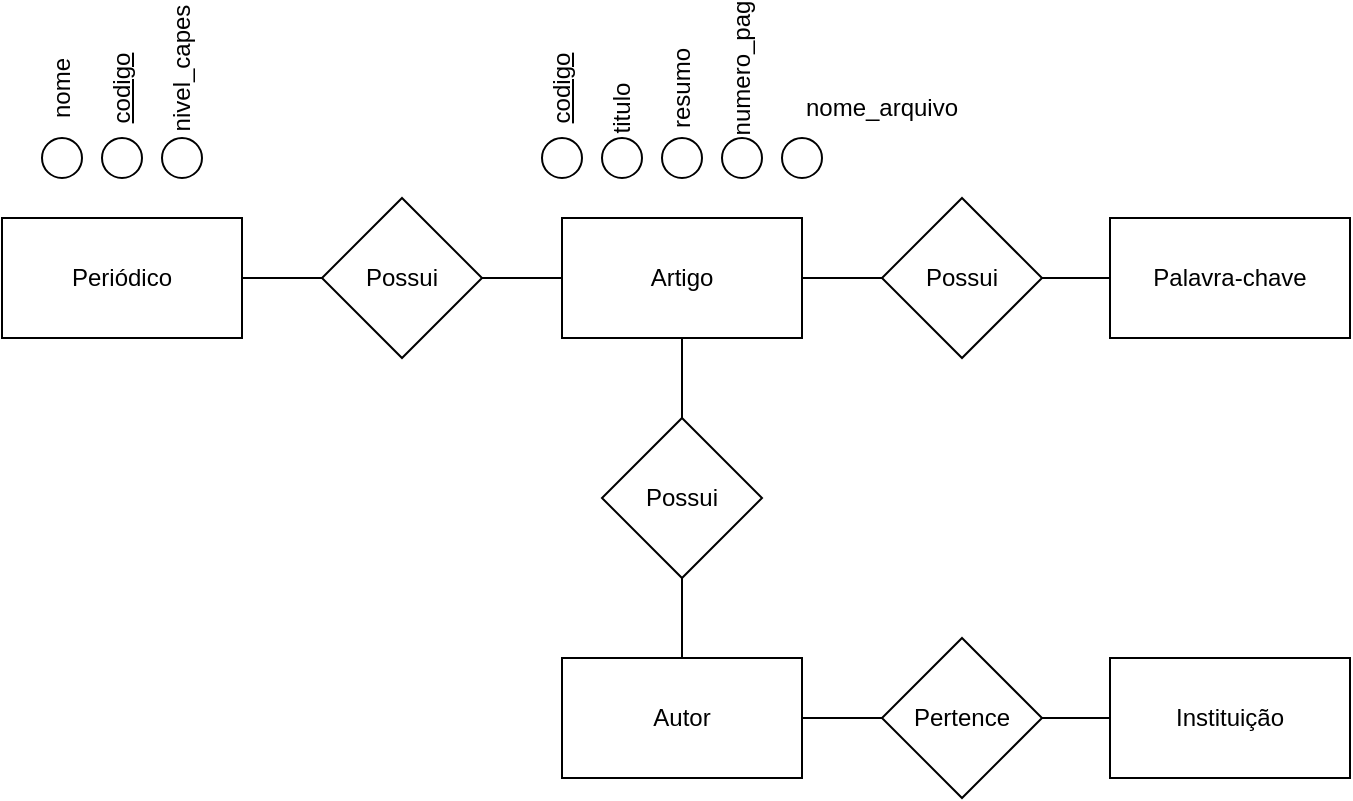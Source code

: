 <mxfile version="17.4.2" type="github">
  <diagram id="WE4whns2kFeRJ1LoJbnL" name="Page-1">
    <mxGraphModel dx="782" dy="680" grid="1" gridSize="10" guides="1" tooltips="1" connect="1" arrows="1" fold="1" page="1" pageScale="1" pageWidth="827" pageHeight="1169" math="0" shadow="0">
      <root>
        <mxCell id="0" />
        <mxCell id="1" parent="0" />
        <mxCell id="R4fG3NAuj6PLqM9LpVuU-1" value="Artigo" style="rounded=0;whiteSpace=wrap;html=1;" parent="1" vertex="1">
          <mxGeometry x="280" y="160" width="120" height="60" as="geometry" />
        </mxCell>
        <mxCell id="R4fG3NAuj6PLqM9LpVuU-2" value="Possui" style="rhombus;whiteSpace=wrap;html=1;" parent="1" vertex="1">
          <mxGeometry x="440" y="150" width="80" height="80" as="geometry" />
        </mxCell>
        <mxCell id="R4fG3NAuj6PLqM9LpVuU-3" value="Palavra-chave" style="rounded=0;whiteSpace=wrap;html=1;" parent="1" vertex="1">
          <mxGeometry x="554" y="160" width="120" height="60" as="geometry" />
        </mxCell>
        <mxCell id="R4fG3NAuj6PLqM9LpVuU-4" value="Possui" style="rhombus;whiteSpace=wrap;html=1;" parent="1" vertex="1">
          <mxGeometry x="300" y="260" width="80" height="80" as="geometry" />
        </mxCell>
        <mxCell id="R4fG3NAuj6PLqM9LpVuU-5" value="Autor" style="rounded=0;whiteSpace=wrap;html=1;" parent="1" vertex="1">
          <mxGeometry x="280" y="380" width="120" height="60" as="geometry" />
        </mxCell>
        <mxCell id="R4fG3NAuj6PLqM9LpVuU-6" value="Pertence" style="rhombus;whiteSpace=wrap;html=1;" parent="1" vertex="1">
          <mxGeometry x="440" y="370" width="80" height="80" as="geometry" />
        </mxCell>
        <mxCell id="R4fG3NAuj6PLqM9LpVuU-7" value="Instituição" style="rounded=0;whiteSpace=wrap;html=1;" parent="1" vertex="1">
          <mxGeometry x="554" y="380" width="120" height="60" as="geometry" />
        </mxCell>
        <mxCell id="R4fG3NAuj6PLqM9LpVuU-8" value="Possui" style="rhombus;whiteSpace=wrap;html=1;" parent="1" vertex="1">
          <mxGeometry x="160" y="150" width="80" height="80" as="geometry" />
        </mxCell>
        <mxCell id="R4fG3NAuj6PLqM9LpVuU-9" value="Periódico" style="rounded=0;whiteSpace=wrap;html=1;" parent="1" vertex="1">
          <mxGeometry y="160" width="120" height="60" as="geometry" />
        </mxCell>
        <mxCell id="R4fG3NAuj6PLqM9LpVuU-10" value="" style="endArrow=none;html=1;rounded=0;entryX=0;entryY=0.5;entryDx=0;entryDy=0;exitX=1;exitY=0.5;exitDx=0;exitDy=0;" parent="1" source="R4fG3NAuj6PLqM9LpVuU-9" target="R4fG3NAuj6PLqM9LpVuU-8" edge="1">
          <mxGeometry width="50" height="50" relative="1" as="geometry">
            <mxPoint x="130" y="270" as="sourcePoint" />
            <mxPoint x="180" y="220" as="targetPoint" />
          </mxGeometry>
        </mxCell>
        <mxCell id="R4fG3NAuj6PLqM9LpVuU-11" value="" style="endArrow=none;html=1;rounded=0;exitX=1;exitY=0.5;exitDx=0;exitDy=0;entryX=0;entryY=0.5;entryDx=0;entryDy=0;" parent="1" source="R4fG3NAuj6PLqM9LpVuU-8" target="R4fG3NAuj6PLqM9LpVuU-1" edge="1">
          <mxGeometry width="50" height="50" relative="1" as="geometry">
            <mxPoint x="240" y="200" as="sourcePoint" />
            <mxPoint x="290" y="150" as="targetPoint" />
          </mxGeometry>
        </mxCell>
        <mxCell id="i0LMDzTetoB-IMiHi9Cy-2" value="" style="endArrow=none;html=1;rounded=0;entryX=0.5;entryY=1;entryDx=0;entryDy=0;exitX=0.5;exitY=0;exitDx=0;exitDy=0;" edge="1" parent="1" source="R4fG3NAuj6PLqM9LpVuU-5" target="R4fG3NAuj6PLqM9LpVuU-4">
          <mxGeometry width="50" height="50" relative="1" as="geometry">
            <mxPoint x="380" y="380" as="sourcePoint" />
            <mxPoint x="430" y="330" as="targetPoint" />
          </mxGeometry>
        </mxCell>
        <mxCell id="i0LMDzTetoB-IMiHi9Cy-3" value="" style="endArrow=none;html=1;rounded=0;entryX=0.5;entryY=1;entryDx=0;entryDy=0;exitX=0.5;exitY=0;exitDx=0;exitDy=0;" edge="1" parent="1" source="R4fG3NAuj6PLqM9LpVuU-4" target="R4fG3NAuj6PLqM9LpVuU-1">
          <mxGeometry width="50" height="50" relative="1" as="geometry">
            <mxPoint x="270" y="300" as="sourcePoint" />
            <mxPoint x="320" y="250" as="targetPoint" />
          </mxGeometry>
        </mxCell>
        <mxCell id="i0LMDzTetoB-IMiHi9Cy-4" value="" style="endArrow=none;html=1;rounded=0;exitX=1;exitY=0.5;exitDx=0;exitDy=0;entryX=0;entryY=0.5;entryDx=0;entryDy=0;" edge="1" parent="1" source="R4fG3NAuj6PLqM9LpVuU-5" target="R4fG3NAuj6PLqM9LpVuU-6">
          <mxGeometry width="50" height="50" relative="1" as="geometry">
            <mxPoint x="410" y="390" as="sourcePoint" />
            <mxPoint x="460" y="340" as="targetPoint" />
          </mxGeometry>
        </mxCell>
        <mxCell id="i0LMDzTetoB-IMiHi9Cy-5" value="" style="endArrow=none;html=1;rounded=0;exitX=1;exitY=0.5;exitDx=0;exitDy=0;entryX=0;entryY=0.5;entryDx=0;entryDy=0;" edge="1" parent="1" source="R4fG3NAuj6PLqM9LpVuU-6" target="R4fG3NAuj6PLqM9LpVuU-7">
          <mxGeometry width="50" height="50" relative="1" as="geometry">
            <mxPoint x="520" y="420" as="sourcePoint" />
            <mxPoint x="570" y="370" as="targetPoint" />
          </mxGeometry>
        </mxCell>
        <mxCell id="i0LMDzTetoB-IMiHi9Cy-6" value="" style="endArrow=none;html=1;rounded=0;entryX=0;entryY=0.5;entryDx=0;entryDy=0;exitX=1;exitY=0.5;exitDx=0;exitDy=0;" edge="1" parent="1" source="R4fG3NAuj6PLqM9LpVuU-1" target="R4fG3NAuj6PLqM9LpVuU-2">
          <mxGeometry width="50" height="50" relative="1" as="geometry">
            <mxPoint x="410" y="260" as="sourcePoint" />
            <mxPoint x="460" y="210" as="targetPoint" />
          </mxGeometry>
        </mxCell>
        <mxCell id="i0LMDzTetoB-IMiHi9Cy-7" value="" style="endArrow=none;html=1;rounded=0;entryX=0;entryY=0.5;entryDx=0;entryDy=0;exitX=1;exitY=0.5;exitDx=0;exitDy=0;" edge="1" parent="1" source="R4fG3NAuj6PLqM9LpVuU-2" target="R4fG3NAuj6PLqM9LpVuU-3">
          <mxGeometry width="50" height="50" relative="1" as="geometry">
            <mxPoint x="510" y="250" as="sourcePoint" />
            <mxPoint x="560" y="200" as="targetPoint" />
          </mxGeometry>
        </mxCell>
        <mxCell id="i0LMDzTetoB-IMiHi9Cy-8" value="" style="ellipse;whiteSpace=wrap;html=1;aspect=fixed;" vertex="1" parent="1">
          <mxGeometry x="20" y="120" width="20" height="20" as="geometry" />
        </mxCell>
        <mxCell id="i0LMDzTetoB-IMiHi9Cy-9" value="" style="ellipse;whiteSpace=wrap;html=1;aspect=fixed;" vertex="1" parent="1">
          <mxGeometry x="50" y="120" width="20" height="20" as="geometry" />
        </mxCell>
        <mxCell id="i0LMDzTetoB-IMiHi9Cy-10" value="" style="ellipse;whiteSpace=wrap;html=1;aspect=fixed;" vertex="1" parent="1">
          <mxGeometry x="80" y="120" width="20" height="20" as="geometry" />
        </mxCell>
        <mxCell id="i0LMDzTetoB-IMiHi9Cy-11" value="nome" style="text;html=1;strokeColor=none;fillColor=none;align=center;verticalAlign=middle;whiteSpace=wrap;rounded=0;rotation=-90;" vertex="1" parent="1">
          <mxGeometry y="80" width="60" height="30" as="geometry" />
        </mxCell>
        <mxCell id="i0LMDzTetoB-IMiHi9Cy-12" value="&lt;u&gt;codigo&lt;/u&gt;" style="text;html=1;strokeColor=none;fillColor=none;align=center;verticalAlign=middle;whiteSpace=wrap;rounded=0;rotation=-90;" vertex="1" parent="1">
          <mxGeometry x="30" y="80" width="60" height="30" as="geometry" />
        </mxCell>
        <mxCell id="i0LMDzTetoB-IMiHi9Cy-13" value="nivel_capes" style="text;html=1;strokeColor=none;fillColor=none;align=center;verticalAlign=middle;whiteSpace=wrap;rounded=0;rotation=-90;" vertex="1" parent="1">
          <mxGeometry x="60" y="70" width="60" height="30" as="geometry" />
        </mxCell>
        <mxCell id="i0LMDzTetoB-IMiHi9Cy-14" value="" style="ellipse;whiteSpace=wrap;html=1;aspect=fixed;" vertex="1" parent="1">
          <mxGeometry x="300" y="120" width="20" height="20" as="geometry" />
        </mxCell>
        <mxCell id="i0LMDzTetoB-IMiHi9Cy-15" value="" style="ellipse;whiteSpace=wrap;html=1;aspect=fixed;" vertex="1" parent="1">
          <mxGeometry x="330" y="120" width="20" height="20" as="geometry" />
        </mxCell>
        <mxCell id="i0LMDzTetoB-IMiHi9Cy-16" value="" style="ellipse;whiteSpace=wrap;html=1;aspect=fixed;" vertex="1" parent="1">
          <mxGeometry x="360" y="120" width="20" height="20" as="geometry" />
        </mxCell>
        <mxCell id="i0LMDzTetoB-IMiHi9Cy-17" value="" style="ellipse;whiteSpace=wrap;html=1;aspect=fixed;" vertex="1" parent="1">
          <mxGeometry x="270" y="120" width="20" height="20" as="geometry" />
        </mxCell>
        <mxCell id="i0LMDzTetoB-IMiHi9Cy-18" value="" style="ellipse;whiteSpace=wrap;html=1;aspect=fixed;" vertex="1" parent="1">
          <mxGeometry x="390" y="120" width="20" height="20" as="geometry" />
        </mxCell>
        <mxCell id="i0LMDzTetoB-IMiHi9Cy-19" value="&lt;u&gt;codigo&lt;/u&gt;" style="text;html=1;strokeColor=none;fillColor=none;align=center;verticalAlign=middle;whiteSpace=wrap;rounded=0;rotation=-90;" vertex="1" parent="1">
          <mxGeometry x="250" y="80" width="60" height="30" as="geometry" />
        </mxCell>
        <mxCell id="i0LMDzTetoB-IMiHi9Cy-20" value="titulo" style="text;html=1;strokeColor=none;fillColor=none;align=center;verticalAlign=middle;whiteSpace=wrap;rounded=0;rotation=-90;" vertex="1" parent="1">
          <mxGeometry x="280" y="90" width="60" height="30" as="geometry" />
        </mxCell>
        <mxCell id="i0LMDzTetoB-IMiHi9Cy-21" value="resumo" style="text;html=1;strokeColor=none;fillColor=none;align=center;verticalAlign=middle;whiteSpace=wrap;rounded=0;rotation=-90;" vertex="1" parent="1">
          <mxGeometry x="310" y="80" width="60" height="30" as="geometry" />
        </mxCell>
        <mxCell id="i0LMDzTetoB-IMiHi9Cy-22" value="numero_pag" style="text;html=1;strokeColor=none;fillColor=none;align=center;verticalAlign=middle;whiteSpace=wrap;rounded=0;rotation=-90;" vertex="1" parent="1">
          <mxGeometry x="340" y="70" width="60" height="30" as="geometry" />
        </mxCell>
        <mxCell id="i0LMDzTetoB-IMiHi9Cy-23" value="nome_arquivo" style="text;html=1;strokeColor=none;fillColor=none;align=center;verticalAlign=middle;whiteSpace=wrap;rounded=0;rotation=0;" vertex="1" parent="1">
          <mxGeometry x="410" y="90" width="60" height="30" as="geometry" />
        </mxCell>
      </root>
    </mxGraphModel>
  </diagram>
</mxfile>
